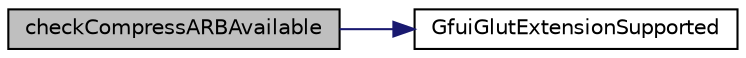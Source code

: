 digraph "checkCompressARBAvailable"
{
  edge [fontname="Helvetica",fontsize="10",labelfontname="Helvetica",labelfontsize="10"];
  node [fontname="Helvetica",fontsize="10",shape=record];
  rankdir="LR";
  Node1 [label="checkCompressARBAvailable",height=0.2,width=0.4,color="black", fillcolor="grey75", style="filled", fontcolor="black"];
  Node1 -> Node2 [color="midnightblue",fontsize="10",style="solid",fontname="Helvetica"];
  Node2 [label="GfuiGlutExtensionSupported",height=0.2,width=0.4,color="black", fillcolor="white", style="filled",URL="$screen_8cpp.html#a255bc913cdc064c18e7fff7c4bd12635"];
}
